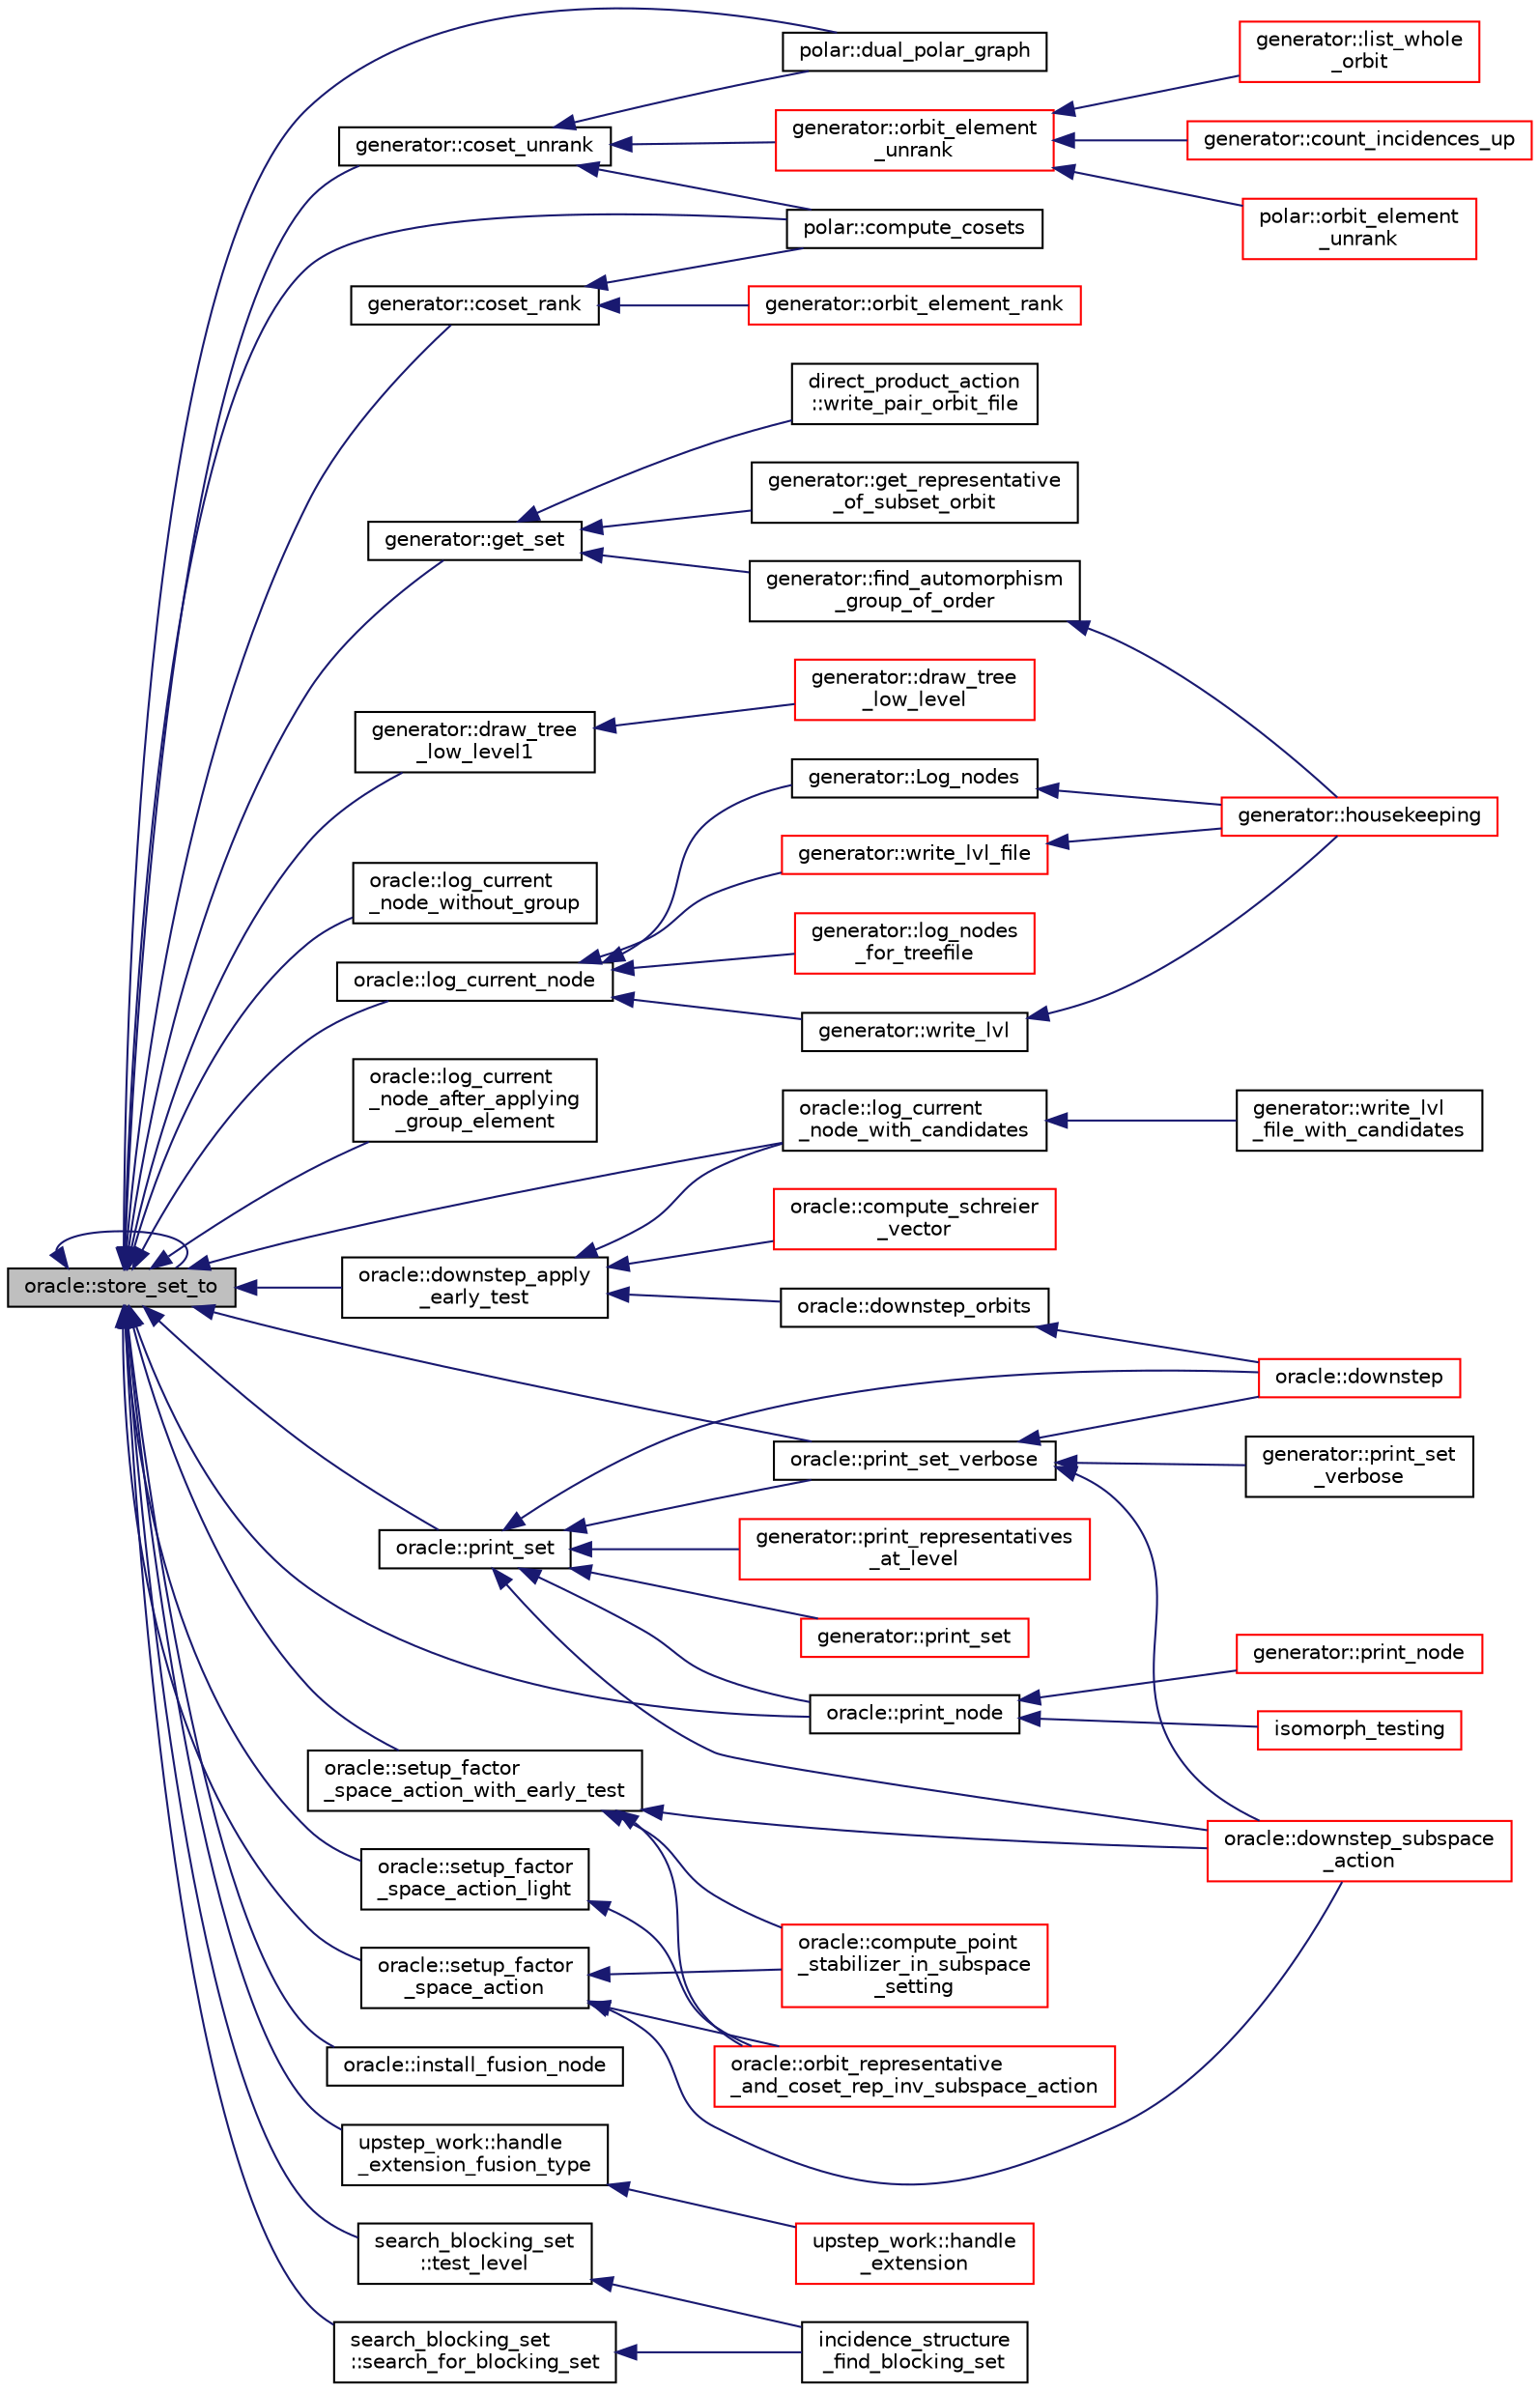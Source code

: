 digraph "oracle::store_set_to"
{
  edge [fontname="Helvetica",fontsize="10",labelfontname="Helvetica",labelfontsize="10"];
  node [fontname="Helvetica",fontsize="10",shape=record];
  rankdir="LR";
  Node9438 [label="oracle::store_set_to",height=0.2,width=0.4,color="black", fillcolor="grey75", style="filled", fontcolor="black"];
  Node9438 -> Node9439 [dir="back",color="midnightblue",fontsize="10",style="solid",fontname="Helvetica"];
  Node9439 [label="polar::compute_cosets",height=0.2,width=0.4,color="black", fillcolor="white", style="filled",URL="$da/d1c/classpolar.html#a1fae83636607982bad299fd84380fc40"];
  Node9438 -> Node9440 [dir="back",color="midnightblue",fontsize="10",style="solid",fontname="Helvetica"];
  Node9440 [label="polar::dual_polar_graph",height=0.2,width=0.4,color="black", fillcolor="white", style="filled",URL="$da/d1c/classpolar.html#a6e5e2b0d9d3447cac72cb82ce3d2e9e5"];
  Node9438 -> Node9441 [dir="back",color="midnightblue",fontsize="10",style="solid",fontname="Helvetica"];
  Node9441 [label="generator::get_set",height=0.2,width=0.4,color="black", fillcolor="white", style="filled",URL="$d7/d73/classgenerator.html#ad17922da9bcefd923c0b85b70bd7af67"];
  Node9441 -> Node9442 [dir="back",color="midnightblue",fontsize="10",style="solid",fontname="Helvetica"];
  Node9442 [label="direct_product_action\l::write_pair_orbit_file",height=0.2,width=0.4,color="black", fillcolor="white", style="filled",URL="$d3/d78/classdirect__product__action.html#a951b8044b9fd77e31ab10cdde9e9f668"];
  Node9441 -> Node9443 [dir="back",color="midnightblue",fontsize="10",style="solid",fontname="Helvetica"];
  Node9443 [label="generator::find_automorphism\l_group_of_order",height=0.2,width=0.4,color="black", fillcolor="white", style="filled",URL="$d7/d73/classgenerator.html#a0e1112dc17485a838afe04b4d011a0df"];
  Node9443 -> Node9444 [dir="back",color="midnightblue",fontsize="10",style="solid",fontname="Helvetica"];
  Node9444 [label="generator::housekeeping",height=0.2,width=0.4,color="red", fillcolor="white", style="filled",URL="$d7/d73/classgenerator.html#aaf2bd92e8f74eb9fbc3244a6dde6f78c"];
  Node9441 -> Node9507 [dir="back",color="midnightblue",fontsize="10",style="solid",fontname="Helvetica"];
  Node9507 [label="generator::get_representative\l_of_subset_orbit",height=0.2,width=0.4,color="black", fillcolor="white", style="filled",URL="$d7/d73/classgenerator.html#a2b7f5c003e3da5378b724698aa992d9a"];
  Node9438 -> Node9508 [dir="back",color="midnightblue",fontsize="10",style="solid",fontname="Helvetica"];
  Node9508 [label="generator::coset_unrank",height=0.2,width=0.4,color="black", fillcolor="white", style="filled",URL="$d7/d73/classgenerator.html#a489f02ee804f130f666029a46020aaf6"];
  Node9508 -> Node9439 [dir="back",color="midnightblue",fontsize="10",style="solid",fontname="Helvetica"];
  Node9508 -> Node9440 [dir="back",color="midnightblue",fontsize="10",style="solid",fontname="Helvetica"];
  Node9508 -> Node9509 [dir="back",color="midnightblue",fontsize="10",style="solid",fontname="Helvetica"];
  Node9509 [label="generator::orbit_element\l_unrank",height=0.2,width=0.4,color="red", fillcolor="white", style="filled",URL="$d7/d73/classgenerator.html#a26a8d0b1964170e19dcbd37fa0a4957f"];
  Node9509 -> Node9510 [dir="back",color="midnightblue",fontsize="10",style="solid",fontname="Helvetica"];
  Node9510 [label="polar::orbit_element\l_unrank",height=0.2,width=0.4,color="red", fillcolor="white", style="filled",URL="$da/d1c/classpolar.html#abcc67b841c60f84478e531f9facf0b82"];
  Node9509 -> Node9512 [dir="back",color="midnightblue",fontsize="10",style="solid",fontname="Helvetica"];
  Node9512 [label="generator::list_whole\l_orbit",height=0.2,width=0.4,color="red", fillcolor="white", style="filled",URL="$d7/d73/classgenerator.html#aa102d1c1e32f0cd1dafeab1e0d1c18c1"];
  Node9509 -> Node9516 [dir="back",color="midnightblue",fontsize="10",style="solid",fontname="Helvetica"];
  Node9516 [label="generator::count_incidences_up",height=0.2,width=0.4,color="red", fillcolor="white", style="filled",URL="$d7/d73/classgenerator.html#a9d833d8494072c07de28b8f0e9b8155d"];
  Node9438 -> Node9526 [dir="back",color="midnightblue",fontsize="10",style="solid",fontname="Helvetica"];
  Node9526 [label="generator::coset_rank",height=0.2,width=0.4,color="black", fillcolor="white", style="filled",URL="$d7/d73/classgenerator.html#aee00240c0ae71885dd9d23b5423c56d9"];
  Node9526 -> Node9439 [dir="back",color="midnightblue",fontsize="10",style="solid",fontname="Helvetica"];
  Node9526 -> Node9527 [dir="back",color="midnightblue",fontsize="10",style="solid",fontname="Helvetica"];
  Node9527 [label="generator::orbit_element_rank",height=0.2,width=0.4,color="red", fillcolor="white", style="filled",URL="$d7/d73/classgenerator.html#a98e10a923dffa737fdb6ebc703d53fae"];
  Node9438 -> Node9529 [dir="back",color="midnightblue",fontsize="10",style="solid",fontname="Helvetica"];
  Node9529 [label="generator::draw_tree\l_low_level1",height=0.2,width=0.4,color="black", fillcolor="white", style="filled",URL="$d7/d73/classgenerator.html#a05c91a8f773c25fbad2e806201d5f0d3"];
  Node9529 -> Node9530 [dir="back",color="midnightblue",fontsize="10",style="solid",fontname="Helvetica"];
  Node9530 [label="generator::draw_tree\l_low_level",height=0.2,width=0.4,color="red", fillcolor="white", style="filled",URL="$d7/d73/classgenerator.html#a7ec4c0902ecfc19049792b60526ae446"];
  Node9438 -> Node9539 [dir="back",color="midnightblue",fontsize="10",style="solid",fontname="Helvetica"];
  Node9539 [label="oracle::log_current\l_node_without_group",height=0.2,width=0.4,color="black", fillcolor="white", style="filled",URL="$d7/da7/classoracle.html#a9400cea7437003969b89032e8626c148"];
  Node9438 -> Node9540 [dir="back",color="midnightblue",fontsize="10",style="solid",fontname="Helvetica"];
  Node9540 [label="oracle::log_current_node",height=0.2,width=0.4,color="black", fillcolor="white", style="filled",URL="$d7/da7/classoracle.html#a51f9cd387e52812e9a67f4d9cfcca603"];
  Node9540 -> Node9541 [dir="back",color="midnightblue",fontsize="10",style="solid",fontname="Helvetica"];
  Node9541 [label="generator::write_lvl_file",height=0.2,width=0.4,color="red", fillcolor="white", style="filled",URL="$d7/d73/classgenerator.html#a3d343cf5a5831b03d1bda3d89b1dd935"];
  Node9541 -> Node9444 [dir="back",color="midnightblue",fontsize="10",style="solid",fontname="Helvetica"];
  Node9540 -> Node9542 [dir="back",color="midnightblue",fontsize="10",style="solid",fontname="Helvetica"];
  Node9542 [label="generator::write_lvl",height=0.2,width=0.4,color="black", fillcolor="white", style="filled",URL="$d7/d73/classgenerator.html#a4427cbf38ba677033cea15f1ca62cce0"];
  Node9542 -> Node9444 [dir="back",color="midnightblue",fontsize="10",style="solid",fontname="Helvetica"];
  Node9540 -> Node9543 [dir="back",color="midnightblue",fontsize="10",style="solid",fontname="Helvetica"];
  Node9543 [label="generator::log_nodes\l_for_treefile",height=0.2,width=0.4,color="red", fillcolor="white", style="filled",URL="$d7/d73/classgenerator.html#af759fd46cd675616d4816dddf6cdcab6"];
  Node9540 -> Node9545 [dir="back",color="midnightblue",fontsize="10",style="solid",fontname="Helvetica"];
  Node9545 [label="generator::Log_nodes",height=0.2,width=0.4,color="black", fillcolor="white", style="filled",URL="$d7/d73/classgenerator.html#ae9af20d24cee32bf11fe6cb9f9d8cfdf"];
  Node9545 -> Node9444 [dir="back",color="midnightblue",fontsize="10",style="solid",fontname="Helvetica"];
  Node9438 -> Node9546 [dir="back",color="midnightblue",fontsize="10",style="solid",fontname="Helvetica"];
  Node9546 [label="oracle::log_current\l_node_after_applying\l_group_element",height=0.2,width=0.4,color="black", fillcolor="white", style="filled",URL="$d7/da7/classoracle.html#a83654fe90c42572ee993416b5d1c4cb5"];
  Node9438 -> Node9547 [dir="back",color="midnightblue",fontsize="10",style="solid",fontname="Helvetica"];
  Node9547 [label="oracle::log_current\l_node_with_candidates",height=0.2,width=0.4,color="black", fillcolor="white", style="filled",URL="$d7/da7/classoracle.html#af54e0dc5a80b11489a5335006f33ca63"];
  Node9547 -> Node9548 [dir="back",color="midnightblue",fontsize="10",style="solid",fontname="Helvetica"];
  Node9548 [label="generator::write_lvl\l_file_with_candidates",height=0.2,width=0.4,color="black", fillcolor="white", style="filled",URL="$d7/d73/classgenerator.html#af3de7a4ba5e1075faa23d47d4c31ca55"];
  Node9438 -> Node9438 [dir="back",color="midnightblue",fontsize="10",style="solid",fontname="Helvetica"];
  Node9438 -> Node9549 [dir="back",color="midnightblue",fontsize="10",style="solid",fontname="Helvetica"];
  Node9549 [label="oracle::print_set_verbose",height=0.2,width=0.4,color="black", fillcolor="white", style="filled",URL="$d7/da7/classoracle.html#ab0456da7b7a451650ca11f21b648a091"];
  Node9549 -> Node9550 [dir="back",color="midnightblue",fontsize="10",style="solid",fontname="Helvetica"];
  Node9550 [label="generator::print_set\l_verbose",height=0.2,width=0.4,color="black", fillcolor="white", style="filled",URL="$d7/d73/classgenerator.html#a223818691e87880f6874244e3c129f34"];
  Node9549 -> Node9551 [dir="back",color="midnightblue",fontsize="10",style="solid",fontname="Helvetica"];
  Node9551 [label="oracle::downstep",height=0.2,width=0.4,color="red", fillcolor="white", style="filled",URL="$d7/da7/classoracle.html#a4fbc6710b45e5af5c2fb5bc3aa6d3bb1"];
  Node9549 -> Node9554 [dir="back",color="midnightblue",fontsize="10",style="solid",fontname="Helvetica"];
  Node9554 [label="oracle::downstep_subspace\l_action",height=0.2,width=0.4,color="red", fillcolor="white", style="filled",URL="$d7/da7/classoracle.html#a26f568b84b1ca2c24f619278ac88c407"];
  Node9438 -> Node9555 [dir="back",color="midnightblue",fontsize="10",style="solid",fontname="Helvetica"];
  Node9555 [label="oracle::print_set",height=0.2,width=0.4,color="black", fillcolor="white", style="filled",URL="$d7/da7/classoracle.html#ad61bc9aa21c6a21da3845c83450faedc"];
  Node9555 -> Node9556 [dir="back",color="midnightblue",fontsize="10",style="solid",fontname="Helvetica"];
  Node9556 [label="generator::print_set",height=0.2,width=0.4,color="red", fillcolor="white", style="filled",URL="$d7/d73/classgenerator.html#a6834dd21ab187064c4fb6b8653093605"];
  Node9555 -> Node9559 [dir="back",color="midnightblue",fontsize="10",style="solid",fontname="Helvetica"];
  Node9559 [label="generator::print_representatives\l_at_level",height=0.2,width=0.4,color="red", fillcolor="white", style="filled",URL="$d7/d73/classgenerator.html#ad9d7823a4d09ba2a401a9ac2e4884f53"];
  Node9555 -> Node9549 [dir="back",color="midnightblue",fontsize="10",style="solid",fontname="Helvetica"];
  Node9555 -> Node9560 [dir="back",color="midnightblue",fontsize="10",style="solid",fontname="Helvetica"];
  Node9560 [label="oracle::print_node",height=0.2,width=0.4,color="black", fillcolor="white", style="filled",URL="$d7/da7/classoracle.html#a8df91a7021b0e44a5c535515aa9c2062"];
  Node9560 -> Node9561 [dir="back",color="midnightblue",fontsize="10",style="solid",fontname="Helvetica"];
  Node9561 [label="generator::print_node",height=0.2,width=0.4,color="red", fillcolor="white", style="filled",URL="$d7/d73/classgenerator.html#a1e3711f29fa53013750b2009e549ba49"];
  Node9560 -> Node9572 [dir="back",color="midnightblue",fontsize="10",style="solid",fontname="Helvetica"];
  Node9572 [label="isomorph_testing",height=0.2,width=0.4,color="red", fillcolor="white", style="filled",URL="$d4/d7e/isomorph__global_8_c.html#a5a73cbe9f89c4727f086482ee2d238f9"];
  Node9555 -> Node9551 [dir="back",color="midnightblue",fontsize="10",style="solid",fontname="Helvetica"];
  Node9555 -> Node9554 [dir="back",color="midnightblue",fontsize="10",style="solid",fontname="Helvetica"];
  Node9438 -> Node9560 [dir="back",color="midnightblue",fontsize="10",style="solid",fontname="Helvetica"];
  Node9438 -> Node9573 [dir="back",color="midnightblue",fontsize="10",style="solid",fontname="Helvetica"];
  Node9573 [label="oracle::downstep_apply\l_early_test",height=0.2,width=0.4,color="black", fillcolor="white", style="filled",URL="$d7/da7/classoracle.html#ac774d80f30c7e58e1e87c891ca3ec814"];
  Node9573 -> Node9547 [dir="back",color="midnightblue",fontsize="10",style="solid",fontname="Helvetica"];
  Node9573 -> Node9574 [dir="back",color="midnightblue",fontsize="10",style="solid",fontname="Helvetica"];
  Node9574 [label="oracle::compute_schreier\l_vector",height=0.2,width=0.4,color="red", fillcolor="white", style="filled",URL="$d7/da7/classoracle.html#a1ba7d398b51ed70f89b5ea54adb7b089"];
  Node9573 -> Node9583 [dir="back",color="midnightblue",fontsize="10",style="solid",fontname="Helvetica"];
  Node9583 [label="oracle::downstep_orbits",height=0.2,width=0.4,color="black", fillcolor="white", style="filled",URL="$d7/da7/classoracle.html#a65ea623f3a7b2e3dba4e29638207bc53"];
  Node9583 -> Node9551 [dir="back",color="midnightblue",fontsize="10",style="solid",fontname="Helvetica"];
  Node9438 -> Node9584 [dir="back",color="midnightblue",fontsize="10",style="solid",fontname="Helvetica"];
  Node9584 [label="oracle::setup_factor\l_space_action_light",height=0.2,width=0.4,color="black", fillcolor="white", style="filled",URL="$d7/da7/classoracle.html#aaa6ca8694ae3452bc3ca812cbcc80fc7"];
  Node9584 -> Node9585 [dir="back",color="midnightblue",fontsize="10",style="solid",fontname="Helvetica"];
  Node9585 [label="oracle::orbit_representative\l_and_coset_rep_inv_subspace_action",height=0.2,width=0.4,color="red", fillcolor="white", style="filled",URL="$d7/da7/classoracle.html#a5a4d27cde89e99450305410536b51915"];
  Node9438 -> Node9589 [dir="back",color="midnightblue",fontsize="10",style="solid",fontname="Helvetica"];
  Node9589 [label="oracle::setup_factor\l_space_action_with_early_test",height=0.2,width=0.4,color="black", fillcolor="white", style="filled",URL="$d7/da7/classoracle.html#a7c26a85886666829e9727df91d2f01ad"];
  Node9589 -> Node9590 [dir="back",color="midnightblue",fontsize="10",style="solid",fontname="Helvetica"];
  Node9590 [label="oracle::compute_point\l_stabilizer_in_subspace\l_setting",height=0.2,width=0.4,color="red", fillcolor="white", style="filled",URL="$d7/da7/classoracle.html#ac88b56b30c84a4b5cd9b75869d468025"];
  Node9589 -> Node9554 [dir="back",color="midnightblue",fontsize="10",style="solid",fontname="Helvetica"];
  Node9589 -> Node9585 [dir="back",color="midnightblue",fontsize="10",style="solid",fontname="Helvetica"];
  Node9438 -> Node9592 [dir="back",color="midnightblue",fontsize="10",style="solid",fontname="Helvetica"];
  Node9592 [label="oracle::setup_factor\l_space_action",height=0.2,width=0.4,color="black", fillcolor="white", style="filled",URL="$d7/da7/classoracle.html#a181e076f112ba1f32f5fb4e8abebdb18"];
  Node9592 -> Node9590 [dir="back",color="midnightblue",fontsize="10",style="solid",fontname="Helvetica"];
  Node9592 -> Node9554 [dir="back",color="midnightblue",fontsize="10",style="solid",fontname="Helvetica"];
  Node9592 -> Node9585 [dir="back",color="midnightblue",fontsize="10",style="solid",fontname="Helvetica"];
  Node9438 -> Node9593 [dir="back",color="midnightblue",fontsize="10",style="solid",fontname="Helvetica"];
  Node9593 [label="oracle::install_fusion_node",height=0.2,width=0.4,color="black", fillcolor="white", style="filled",URL="$d7/da7/classoracle.html#a8375f717ccaea657f03f4d03fa68a9a2"];
  Node9438 -> Node9594 [dir="back",color="midnightblue",fontsize="10",style="solid",fontname="Helvetica"];
  Node9594 [label="upstep_work::handle\l_extension_fusion_type",height=0.2,width=0.4,color="black", fillcolor="white", style="filled",URL="$d2/dd6/classupstep__work.html#a36d44fd802b8b56c9ae1d64485e5f396"];
  Node9594 -> Node9569 [dir="back",color="midnightblue",fontsize="10",style="solid",fontname="Helvetica"];
  Node9569 [label="upstep_work::handle\l_extension",height=0.2,width=0.4,color="red", fillcolor="white", style="filled",URL="$d2/dd6/classupstep__work.html#ad8ba22a74e9884f92e11340b24e6a6d6"];
  Node9438 -> Node9595 [dir="back",color="midnightblue",fontsize="10",style="solid",fontname="Helvetica"];
  Node9595 [label="search_blocking_set\l::test_level",height=0.2,width=0.4,color="black", fillcolor="white", style="filled",URL="$dc/d36/classsearch__blocking__set.html#a438d1a418dc20c5ad05b533fa881729d"];
  Node9595 -> Node9500 [dir="back",color="midnightblue",fontsize="10",style="solid",fontname="Helvetica"];
  Node9500 [label="incidence_structure\l_find_blocking_set",height=0.2,width=0.4,color="black", fillcolor="white", style="filled",URL="$df/d74/tl__geometry_8h.html#a8e3d42d0018f8a804b9686b1c4951186"];
  Node9438 -> Node9596 [dir="back",color="midnightblue",fontsize="10",style="solid",fontname="Helvetica"];
  Node9596 [label="search_blocking_set\l::search_for_blocking_set",height=0.2,width=0.4,color="black", fillcolor="white", style="filled",URL="$dc/d36/classsearch__blocking__set.html#aea252e95af01eb415908fafbe1875a52"];
  Node9596 -> Node9500 [dir="back",color="midnightblue",fontsize="10",style="solid",fontname="Helvetica"];
}
